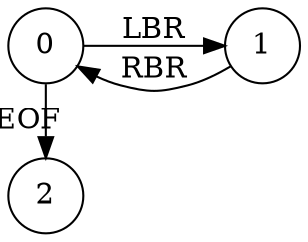 digraph g
{
rankdir=LR
node [shape=circle]
0 -> 1 [label="LBR"]
1 -> 0 [label="RBR"]
0 -> 2 [label=" EOF"]
{rank = same; 0, 2 }
}